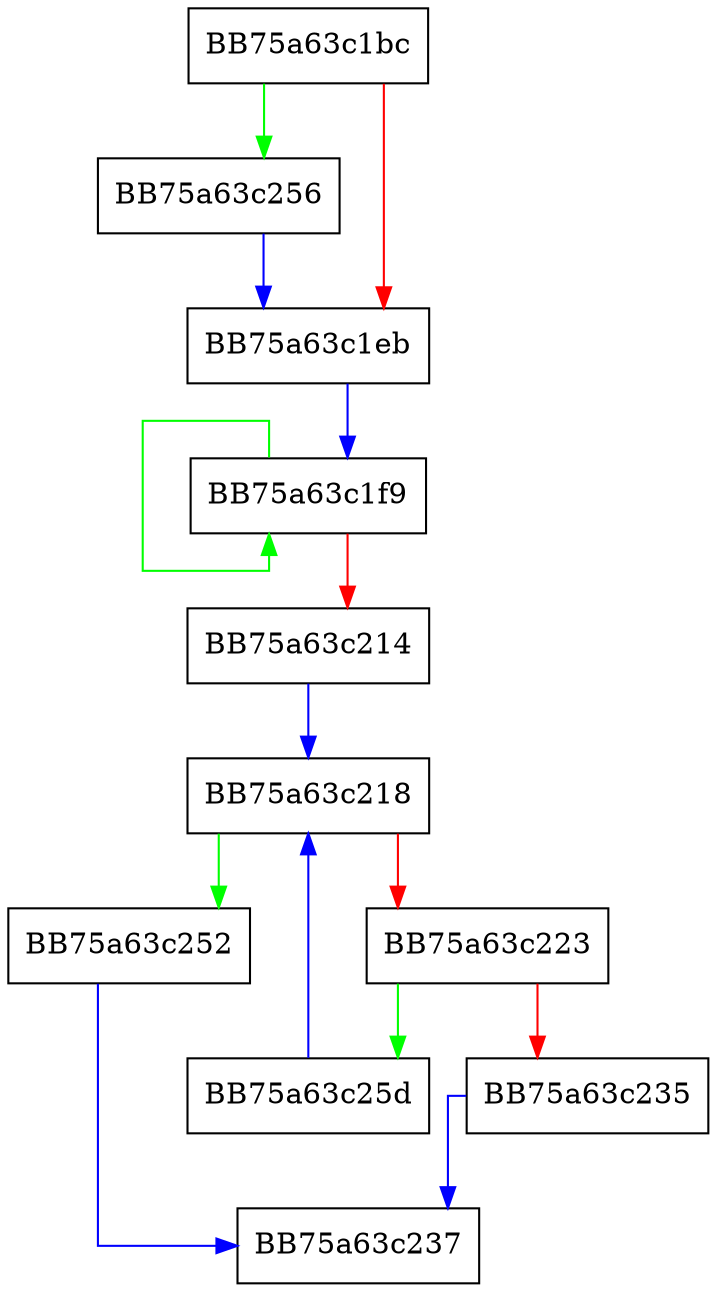 digraph CheckEncryptedPlainText {
  node [shape="box"];
  graph [splines=ortho];
  BB75a63c1bc -> BB75a63c256 [color="green"];
  BB75a63c1bc -> BB75a63c1eb [color="red"];
  BB75a63c1eb -> BB75a63c1f9 [color="blue"];
  BB75a63c1f9 -> BB75a63c1f9 [color="green"];
  BB75a63c1f9 -> BB75a63c214 [color="red"];
  BB75a63c214 -> BB75a63c218 [color="blue"];
  BB75a63c218 -> BB75a63c252 [color="green"];
  BB75a63c218 -> BB75a63c223 [color="red"];
  BB75a63c223 -> BB75a63c25d [color="green"];
  BB75a63c223 -> BB75a63c235 [color="red"];
  BB75a63c235 -> BB75a63c237 [color="blue"];
  BB75a63c252 -> BB75a63c237 [color="blue"];
  BB75a63c256 -> BB75a63c1eb [color="blue"];
  BB75a63c25d -> BB75a63c218 [color="blue"];
}